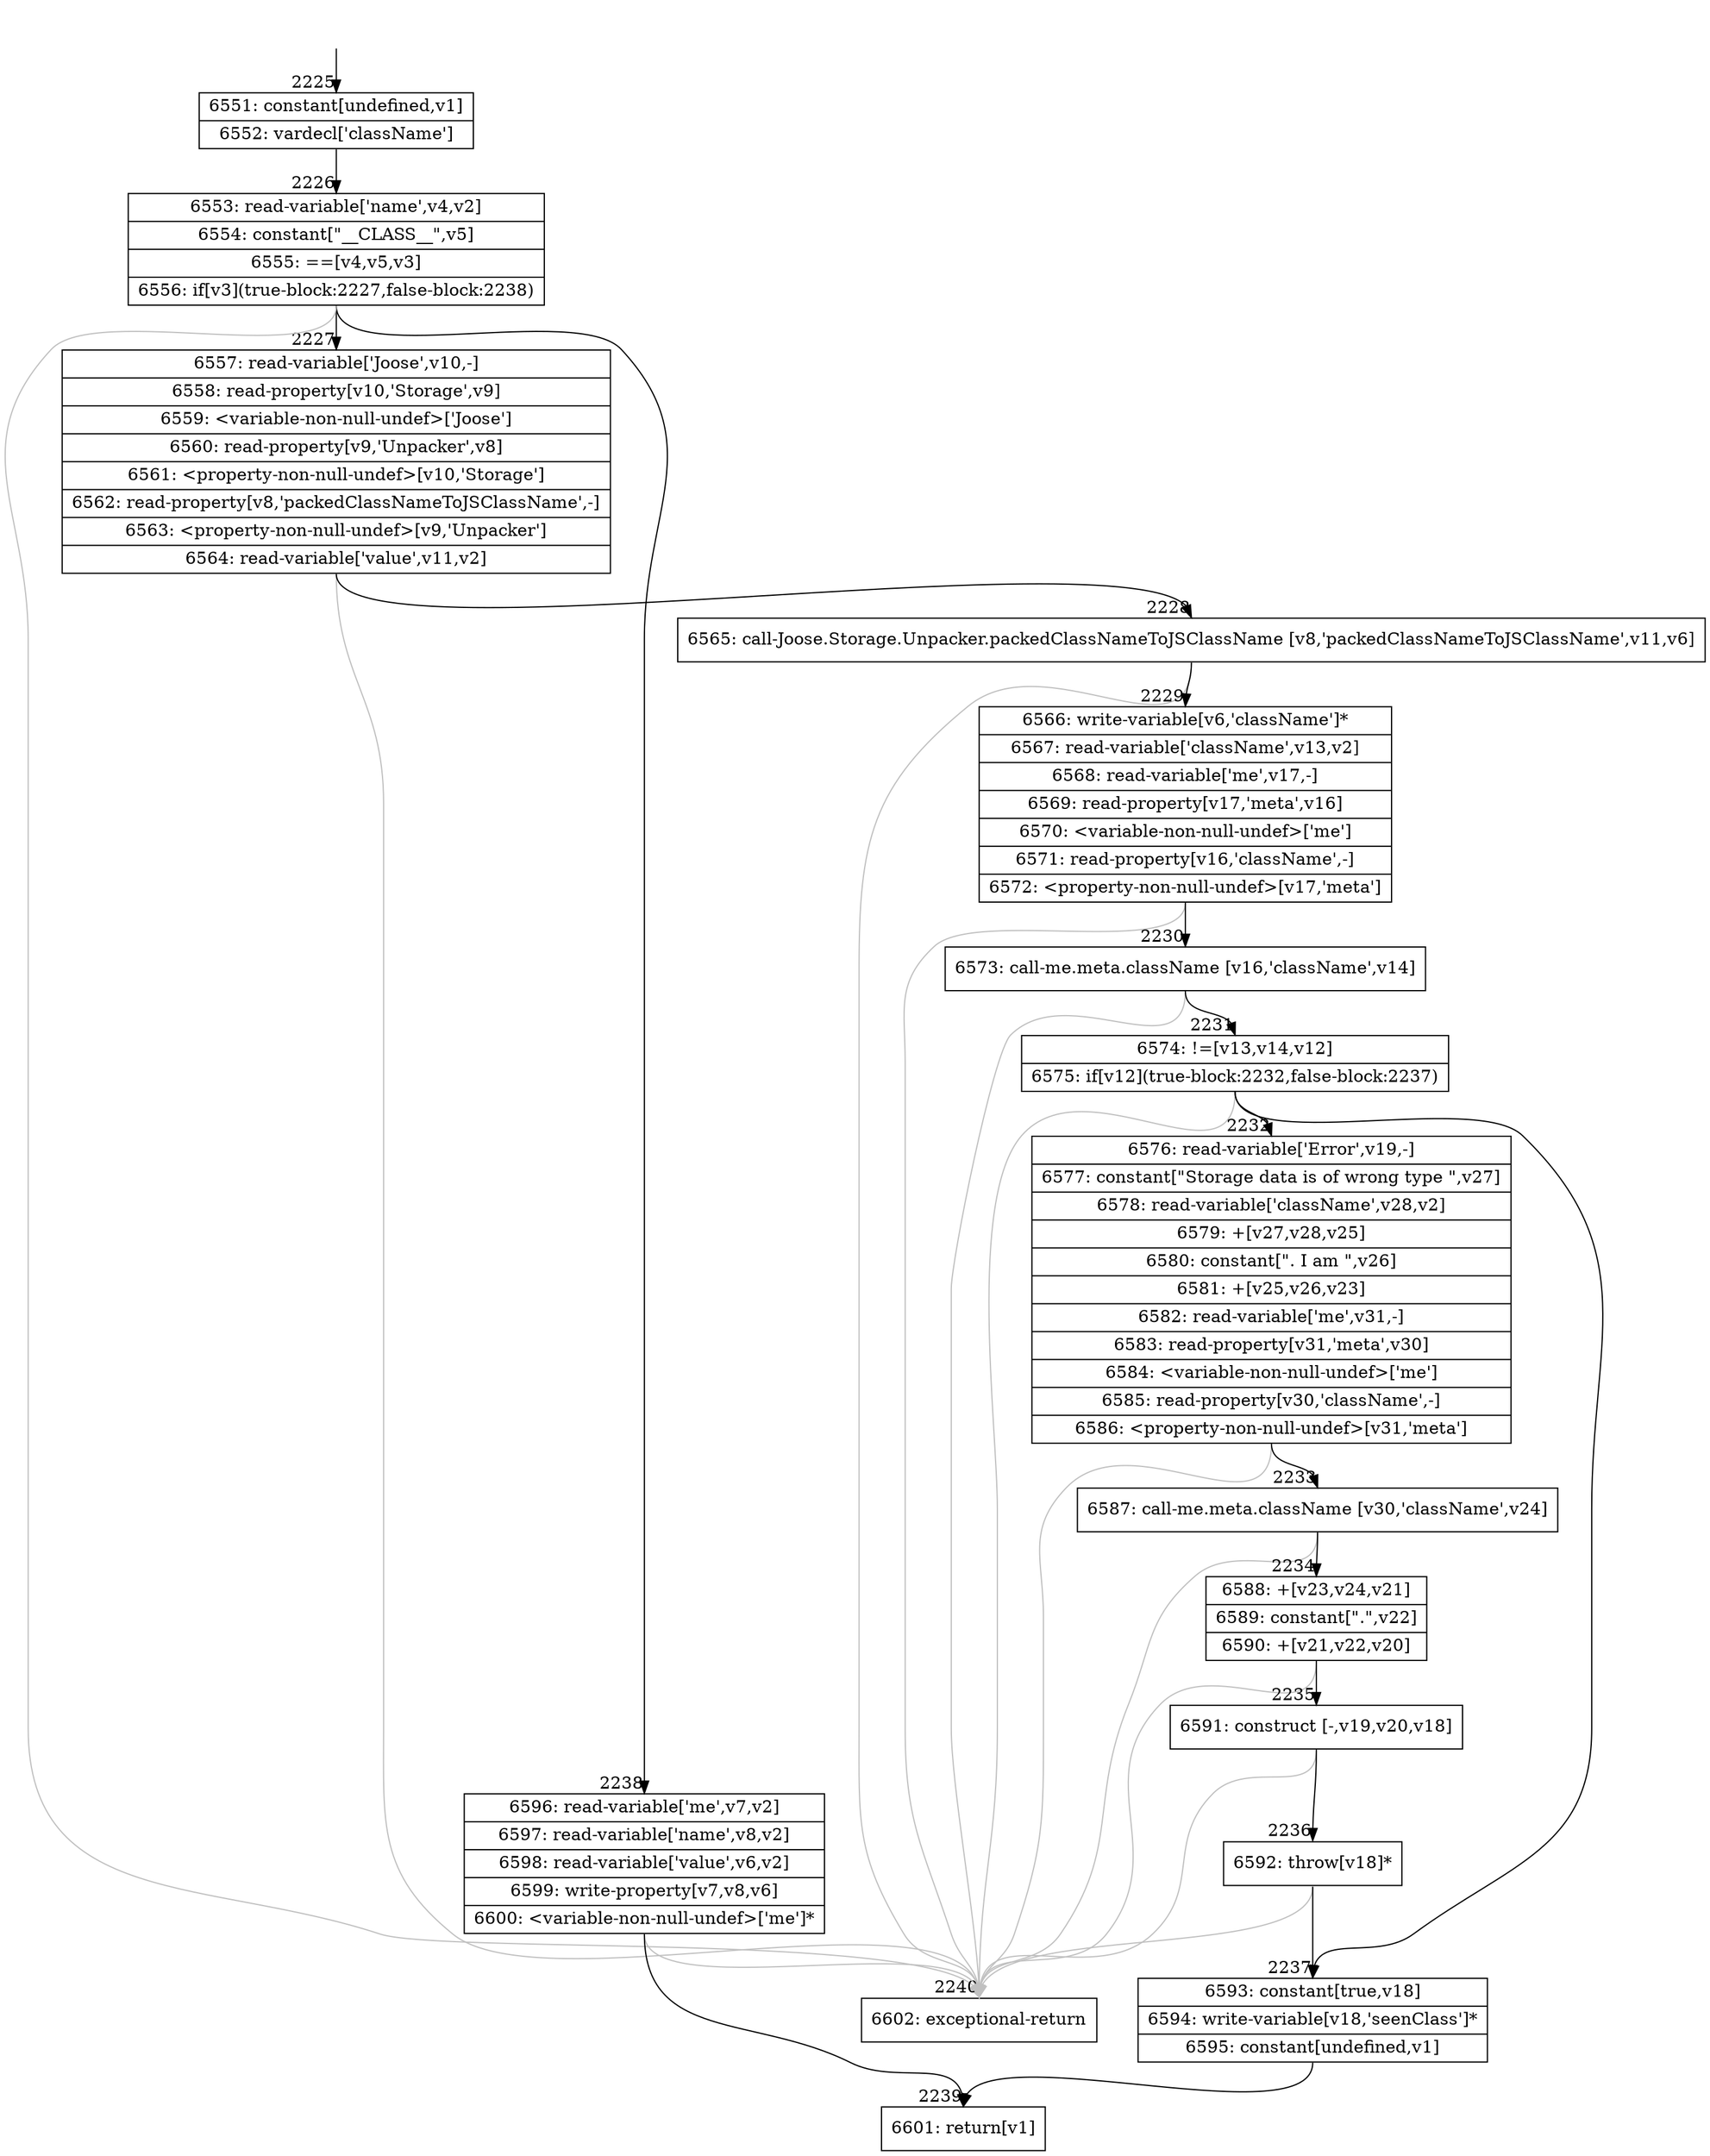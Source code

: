 digraph {
rankdir="TD"
BB_entry252[shape=none,label=""];
BB_entry252 -> BB2225 [tailport=s, headport=n, headlabel="    2225"]
BB2225 [shape=record label="{6551: constant[undefined,v1]|6552: vardecl['className']}" ] 
BB2225 -> BB2226 [tailport=s, headport=n, headlabel="      2226"]
BB2226 [shape=record label="{6553: read-variable['name',v4,v2]|6554: constant[\"__CLASS__\",v5]|6555: ==[v4,v5,v3]|6556: if[v3](true-block:2227,false-block:2238)}" ] 
BB2226 -> BB2227 [tailport=s, headport=n, headlabel="      2227"]
BB2226 -> BB2238 [tailport=s, headport=n, headlabel="      2238"]
BB2226 -> BB2240 [tailport=s, headport=n, color=gray, headlabel="      2240"]
BB2227 [shape=record label="{6557: read-variable['Joose',v10,-]|6558: read-property[v10,'Storage',v9]|6559: \<variable-non-null-undef\>['Joose']|6560: read-property[v9,'Unpacker',v8]|6561: \<property-non-null-undef\>[v10,'Storage']|6562: read-property[v8,'packedClassNameToJSClassName',-]|6563: \<property-non-null-undef\>[v9,'Unpacker']|6564: read-variable['value',v11,v2]}" ] 
BB2227 -> BB2228 [tailport=s, headport=n, headlabel="      2228"]
BB2227 -> BB2240 [tailport=s, headport=n, color=gray]
BB2228 [shape=record label="{6565: call-Joose.Storage.Unpacker.packedClassNameToJSClassName [v8,'packedClassNameToJSClassName',v11,v6]}" ] 
BB2228 -> BB2229 [tailport=s, headport=n, headlabel="      2229"]
BB2228 -> BB2240 [tailport=s, headport=n, color=gray]
BB2229 [shape=record label="{6566: write-variable[v6,'className']*|6567: read-variable['className',v13,v2]|6568: read-variable['me',v17,-]|6569: read-property[v17,'meta',v16]|6570: \<variable-non-null-undef\>['me']|6571: read-property[v16,'className',-]|6572: \<property-non-null-undef\>[v17,'meta']}" ] 
BB2229 -> BB2230 [tailport=s, headport=n, headlabel="      2230"]
BB2229 -> BB2240 [tailport=s, headport=n, color=gray]
BB2230 [shape=record label="{6573: call-me.meta.className [v16,'className',v14]}" ] 
BB2230 -> BB2231 [tailport=s, headport=n, headlabel="      2231"]
BB2230 -> BB2240 [tailport=s, headport=n, color=gray]
BB2231 [shape=record label="{6574: !=[v13,v14,v12]|6575: if[v12](true-block:2232,false-block:2237)}" ] 
BB2231 -> BB2232 [tailport=s, headport=n, headlabel="      2232"]
BB2231 -> BB2237 [tailport=s, headport=n, headlabel="      2237"]
BB2231 -> BB2240 [tailport=s, headport=n, color=gray]
BB2232 [shape=record label="{6576: read-variable['Error',v19,-]|6577: constant[\"Storage data is of wrong type \",v27]|6578: read-variable['className',v28,v2]|6579: +[v27,v28,v25]|6580: constant[\". I am \",v26]|6581: +[v25,v26,v23]|6582: read-variable['me',v31,-]|6583: read-property[v31,'meta',v30]|6584: \<variable-non-null-undef\>['me']|6585: read-property[v30,'className',-]|6586: \<property-non-null-undef\>[v31,'meta']}" ] 
BB2232 -> BB2233 [tailport=s, headport=n, headlabel="      2233"]
BB2232 -> BB2240 [tailport=s, headport=n, color=gray]
BB2233 [shape=record label="{6587: call-me.meta.className [v30,'className',v24]}" ] 
BB2233 -> BB2234 [tailport=s, headport=n, headlabel="      2234"]
BB2233 -> BB2240 [tailport=s, headport=n, color=gray]
BB2234 [shape=record label="{6588: +[v23,v24,v21]|6589: constant[\".\",v22]|6590: +[v21,v22,v20]}" ] 
BB2234 -> BB2235 [tailport=s, headport=n, headlabel="      2235"]
BB2234 -> BB2240 [tailport=s, headport=n, color=gray]
BB2235 [shape=record label="{6591: construct [-,v19,v20,v18]}" ] 
BB2235 -> BB2236 [tailport=s, headport=n, headlabel="      2236"]
BB2235 -> BB2240 [tailport=s, headport=n, color=gray]
BB2236 [shape=record label="{6592: throw[v18]*}" ] 
BB2236 -> BB2237 [tailport=s, headport=n]
BB2236 -> BB2240 [tailport=s, headport=n, color=gray]
BB2237 [shape=record label="{6593: constant[true,v18]|6594: write-variable[v18,'seenClass']*|6595: constant[undefined,v1]}" ] 
BB2237 -> BB2239 [tailport=s, headport=n, headlabel="      2239"]
BB2238 [shape=record label="{6596: read-variable['me',v7,v2]|6597: read-variable['name',v8,v2]|6598: read-variable['value',v6,v2]|6599: write-property[v7,v8,v6]|6600: \<variable-non-null-undef\>['me']*}" ] 
BB2238 -> BB2239 [tailport=s, headport=n]
BB2238 -> BB2240 [tailport=s, headport=n, color=gray]
BB2239 [shape=record label="{6601: return[v1]}" ] 
BB2240 [shape=record label="{6602: exceptional-return}" ] 
//#$~ 2635
}
